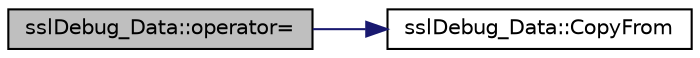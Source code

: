 digraph "sslDebug_Data::operator="
{
 // INTERACTIVE_SVG=YES
  edge [fontname="Helvetica",fontsize="10",labelfontname="Helvetica",labelfontsize="10"];
  node [fontname="Helvetica",fontsize="10",shape=record];
  rankdir="LR";
  Node1 [label="sslDebug_Data::operator=",height=0.2,width=0.4,color="black", fillcolor="grey75", style="filled", fontcolor="black"];
  Node1 -> Node2 [color="midnightblue",fontsize="10",style="solid",fontname="Helvetica"];
  Node2 [label="sslDebug_Data::CopyFrom",height=0.2,width=0.4,color="black", fillcolor="white", style="filled",URL="$d4/d17/classssl_debug___data.html#a8d2ec0e1951e6d9daaa3391d53f453c6"];
}
